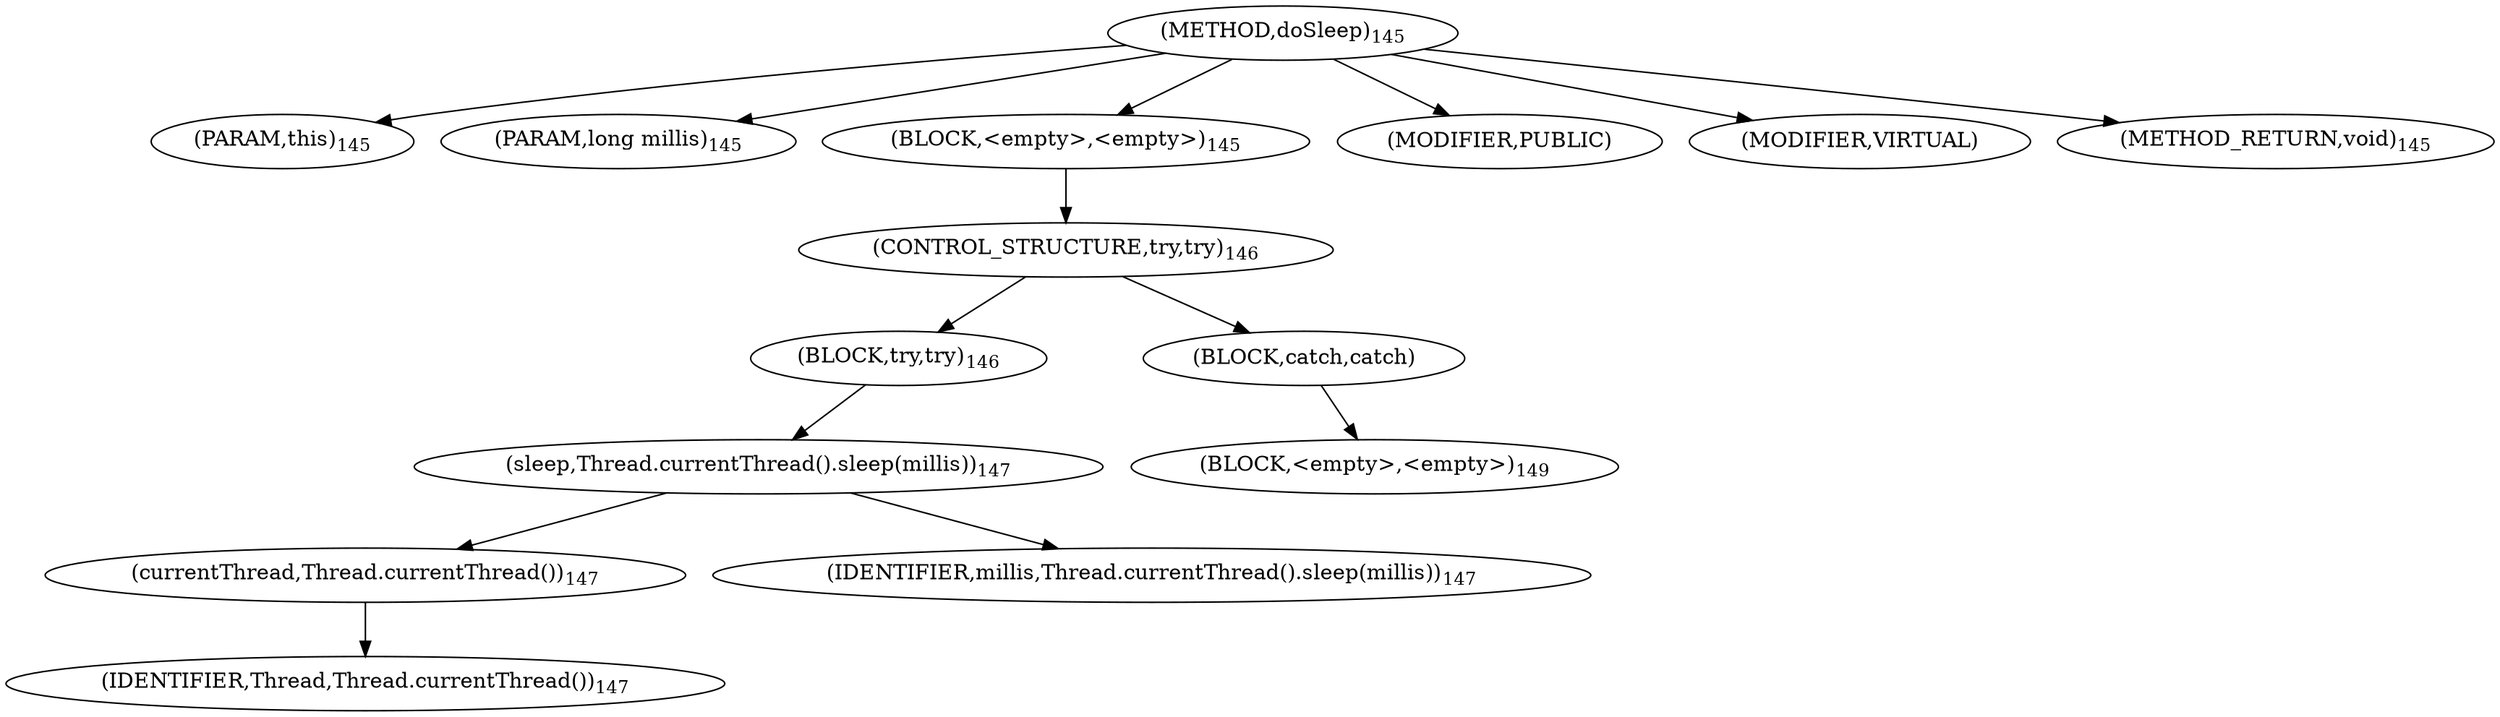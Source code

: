 digraph "doSleep" {  
"114" [label = <(METHOD,doSleep)<SUB>145</SUB>> ]
"115" [label = <(PARAM,this)<SUB>145</SUB>> ]
"116" [label = <(PARAM,long millis)<SUB>145</SUB>> ]
"117" [label = <(BLOCK,&lt;empty&gt;,&lt;empty&gt;)<SUB>145</SUB>> ]
"118" [label = <(CONTROL_STRUCTURE,try,try)<SUB>146</SUB>> ]
"119" [label = <(BLOCK,try,try)<SUB>146</SUB>> ]
"120" [label = <(sleep,Thread.currentThread().sleep(millis))<SUB>147</SUB>> ]
"121" [label = <(currentThread,Thread.currentThread())<SUB>147</SUB>> ]
"122" [label = <(IDENTIFIER,Thread,Thread.currentThread())<SUB>147</SUB>> ]
"123" [label = <(IDENTIFIER,millis,Thread.currentThread().sleep(millis))<SUB>147</SUB>> ]
"124" [label = <(BLOCK,catch,catch)> ]
"125" [label = <(BLOCK,&lt;empty&gt;,&lt;empty&gt;)<SUB>149</SUB>> ]
"126" [label = <(MODIFIER,PUBLIC)> ]
"127" [label = <(MODIFIER,VIRTUAL)> ]
"128" [label = <(METHOD_RETURN,void)<SUB>145</SUB>> ]
  "114" -> "115" 
  "114" -> "116" 
  "114" -> "117" 
  "114" -> "126" 
  "114" -> "127" 
  "114" -> "128" 
  "117" -> "118" 
  "118" -> "119" 
  "118" -> "124" 
  "119" -> "120" 
  "120" -> "121" 
  "120" -> "123" 
  "121" -> "122" 
  "124" -> "125" 
}
